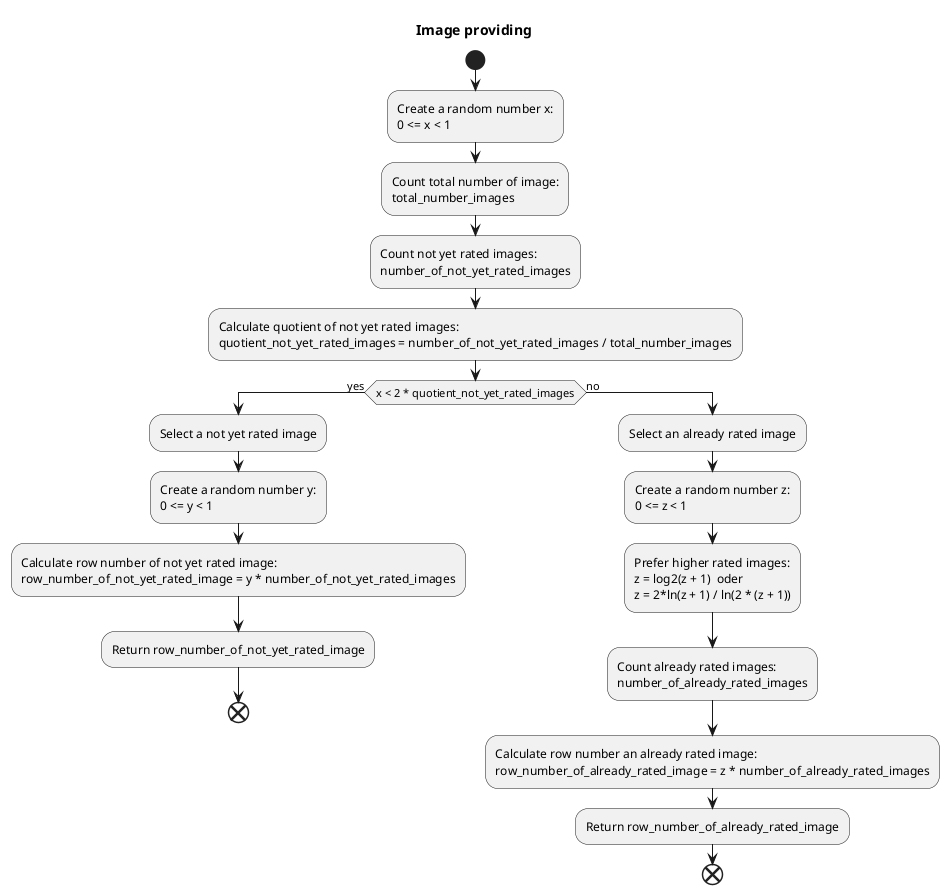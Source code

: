 @startuml

title Image providing

start

:Create a random number x:
0 <= x < 1;
:Count total number of image:
total_number_images;
:Count not yet rated images:
number_of_not_yet_rated_images;
:Calculate quotient of not yet rated images:
quotient_not_yet_rated_images = number_of_not_yet_rated_images / total_number_images;
if (x < 2 * quotient_not_yet_rated_images) then (yes)
    :Select a not yet rated image;
    :Create a random number y:
    0 <= y < 1;
    :Calculate row number of not yet rated image:
    row_number_of_not_yet_rated_image = y * number_of_not_yet_rated_images;
    :Return row_number_of_not_yet_rated_image;
    end
else (no)
    :Select an already rated image;
    :Create a random number z:
    0 <= z < 1;
    :Prefer higher rated images:
    z = log2(z + 1)  oder
    z = 2*ln(z + 1) / ln(2 * (z + 1));
    :Count already rated images:
    number_of_already_rated_images;
    :Calculate row number an already rated image:
    row_number_of_already_rated_image = z * number_of_already_rated_images;
    :Return row_number_of_already_rated_image;
    end
endif

@enduml
